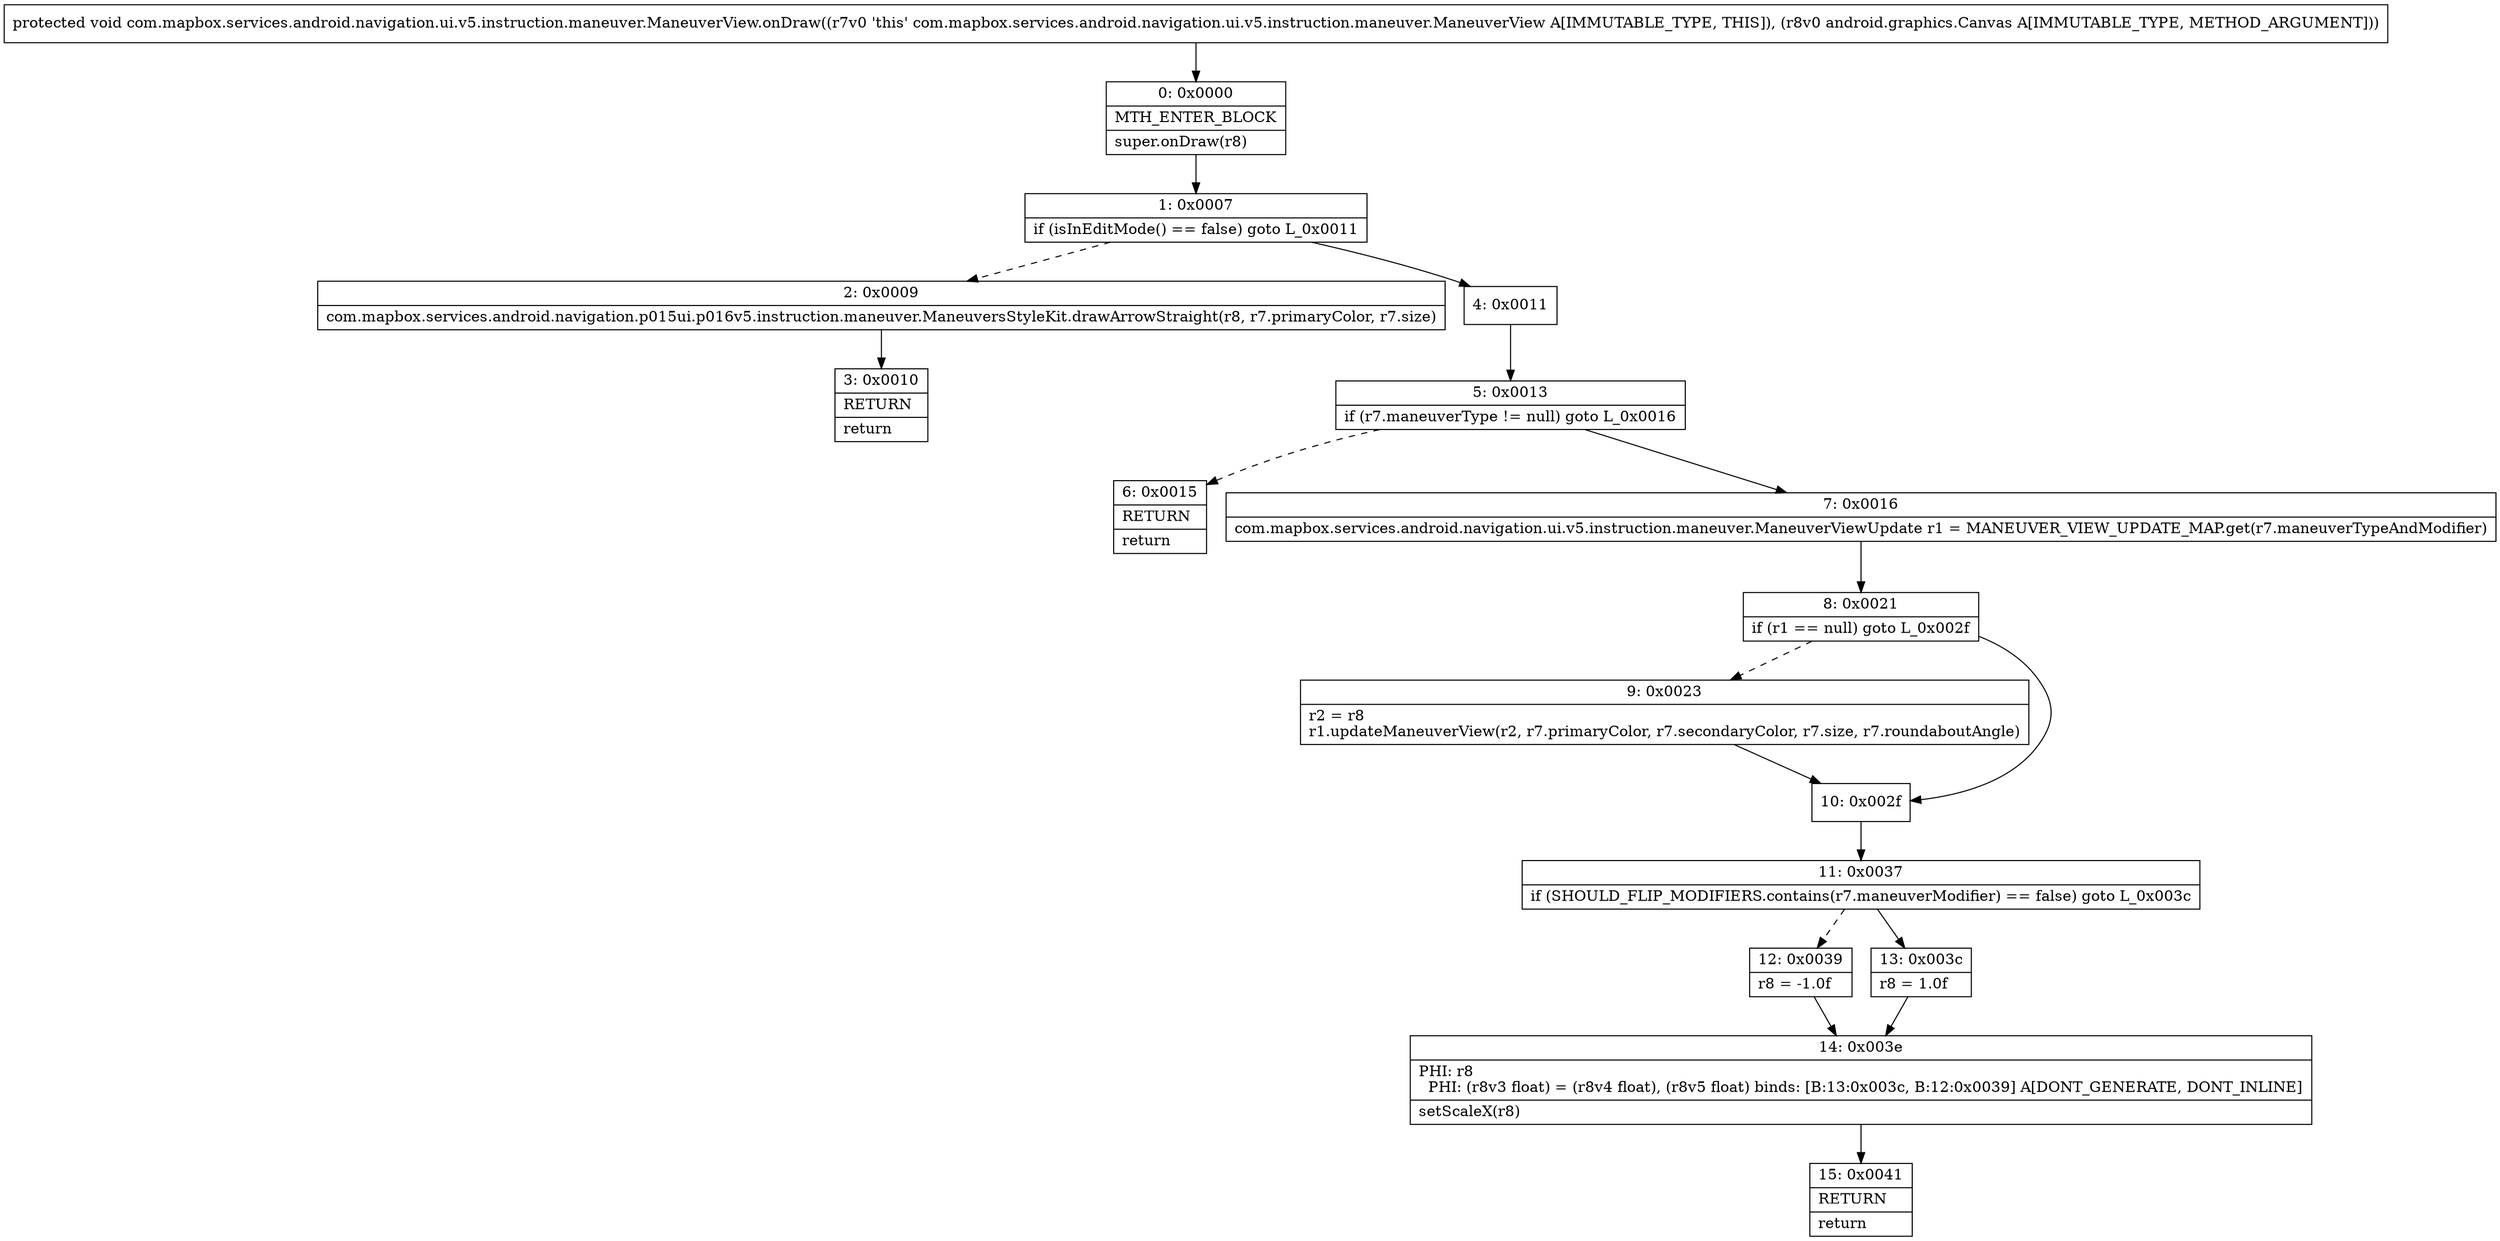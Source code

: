 digraph "CFG forcom.mapbox.services.android.navigation.ui.v5.instruction.maneuver.ManeuverView.onDraw(Landroid\/graphics\/Canvas;)V" {
Node_0 [shape=record,label="{0\:\ 0x0000|MTH_ENTER_BLOCK\l|super.onDraw(r8)\l}"];
Node_1 [shape=record,label="{1\:\ 0x0007|if (isInEditMode() == false) goto L_0x0011\l}"];
Node_2 [shape=record,label="{2\:\ 0x0009|com.mapbox.services.android.navigation.p015ui.p016v5.instruction.maneuver.ManeuversStyleKit.drawArrowStraight(r8, r7.primaryColor, r7.size)\l}"];
Node_3 [shape=record,label="{3\:\ 0x0010|RETURN\l|return\l}"];
Node_4 [shape=record,label="{4\:\ 0x0011}"];
Node_5 [shape=record,label="{5\:\ 0x0013|if (r7.maneuverType != null) goto L_0x0016\l}"];
Node_6 [shape=record,label="{6\:\ 0x0015|RETURN\l|return\l}"];
Node_7 [shape=record,label="{7\:\ 0x0016|com.mapbox.services.android.navigation.ui.v5.instruction.maneuver.ManeuverViewUpdate r1 = MANEUVER_VIEW_UPDATE_MAP.get(r7.maneuverTypeAndModifier)\l}"];
Node_8 [shape=record,label="{8\:\ 0x0021|if (r1 == null) goto L_0x002f\l}"];
Node_9 [shape=record,label="{9\:\ 0x0023|r2 = r8\lr1.updateManeuverView(r2, r7.primaryColor, r7.secondaryColor, r7.size, r7.roundaboutAngle)\l}"];
Node_10 [shape=record,label="{10\:\ 0x002f}"];
Node_11 [shape=record,label="{11\:\ 0x0037|if (SHOULD_FLIP_MODIFIERS.contains(r7.maneuverModifier) == false) goto L_0x003c\l}"];
Node_12 [shape=record,label="{12\:\ 0x0039|r8 = \-1.0f\l}"];
Node_13 [shape=record,label="{13\:\ 0x003c|r8 = 1.0f\l}"];
Node_14 [shape=record,label="{14\:\ 0x003e|PHI: r8 \l  PHI: (r8v3 float) = (r8v4 float), (r8v5 float) binds: [B:13:0x003c, B:12:0x0039] A[DONT_GENERATE, DONT_INLINE]\l|setScaleX(r8)\l}"];
Node_15 [shape=record,label="{15\:\ 0x0041|RETURN\l|return\l}"];
MethodNode[shape=record,label="{protected void com.mapbox.services.android.navigation.ui.v5.instruction.maneuver.ManeuverView.onDraw((r7v0 'this' com.mapbox.services.android.navigation.ui.v5.instruction.maneuver.ManeuverView A[IMMUTABLE_TYPE, THIS]), (r8v0 android.graphics.Canvas A[IMMUTABLE_TYPE, METHOD_ARGUMENT])) }"];
MethodNode -> Node_0;
Node_0 -> Node_1;
Node_1 -> Node_2[style=dashed];
Node_1 -> Node_4;
Node_2 -> Node_3;
Node_4 -> Node_5;
Node_5 -> Node_6[style=dashed];
Node_5 -> Node_7;
Node_7 -> Node_8;
Node_8 -> Node_9[style=dashed];
Node_8 -> Node_10;
Node_9 -> Node_10;
Node_10 -> Node_11;
Node_11 -> Node_12[style=dashed];
Node_11 -> Node_13;
Node_12 -> Node_14;
Node_13 -> Node_14;
Node_14 -> Node_15;
}

